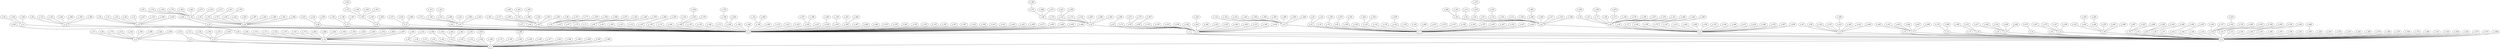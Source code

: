 graph grafoDorogovtsevMendes_500_BFS  {
n_0;
n_1;
n_2;
n_3;
n_5;
n_7;
n_8;
n_9;
n_10;
n_11;
n_12;
n_17;
n_18;
n_20;
n_27;
n_33;
n_36;
n_42;
n_58;
n_74;
n_79;
n_85;
n_90;
n_97;
n_102;
n_104;
n_105;
n_116;
n_134;
n_141;
n_151;
n_165;
n_184;
n_185;
n_186;
n_187;
n_196;
n_203;
n_205;
n_220;
n_247;
n_252;
n_253;
n_263;
n_266;
n_279;
n_308;
n_347;
n_369;
n_372;
n_400;
n_412;
n_419;
n_438;
n_452;
n_457;
n_473;
n_498;
n_4;
n_6;
n_14;
n_16;
n_29;
n_38;
n_53;
n_91;
n_94;
n_113;
n_118;
n_131;
n_164;
n_168;
n_173;
n_195;
n_201;
n_229;
n_245;
n_277;
n_291;
n_340;
n_399;
n_429;
n_435;
n_469;
n_13;
n_15;
n_19;
n_23;
n_24;
n_28;
n_31;
n_32;
n_37;
n_40;
n_43;
n_47;
n_48;
n_49;
n_52;
n_65;
n_67;
n_70;
n_71;
n_80;
n_84;
n_100;
n_103;
n_112;
n_130;
n_136;
n_137;
n_146;
n_148;
n_155;
n_158;
n_166;
n_171;
n_180;
n_182;
n_188;
n_199;
n_200;
n_215;
n_221;
n_225;
n_226;
n_227;
n_238;
n_239;
n_258;
n_267;
n_268;
n_269;
n_276;
n_278;
n_281;
n_303;
n_319;
n_333;
n_355;
n_367;
n_387;
n_391;
n_392;
n_414;
n_415;
n_420;
n_421;
n_458;
n_477;
n_481;
n_485;
n_495;
n_496;
n_35;
n_63;
n_73;
n_95;
n_96;
n_125;
n_156;
n_219;
n_236;
n_242;
n_243;
n_246;
n_251;
n_255;
n_294;
n_309;
n_315;
n_349;
n_418;
n_21;
n_25;
n_34;
n_51;
n_60;
n_108;
n_109;
n_120;
n_132;
n_135;
n_142;
n_150;
n_154;
n_209;
n_233;
n_270;
n_337;
n_338;
n_354;
n_379;
n_407;
n_427;
n_433;
n_437;
n_442;
n_22;
n_26;
n_46;
n_75;
n_106;
n_159;
n_170;
n_197;
n_213;
n_264;
n_289;
n_339;
n_351;
n_356;
n_404;
n_417;
n_424;
n_448;
n_476;
n_487;
n_492;
n_81;
n_88;
n_139;
n_167;
n_223;
n_283;
n_422;
n_464;
n_249;
n_411;
n_423;
n_444;
n_447;
n_490;
n_152;
n_306;
n_189;
n_313;
n_217;
n_240;
n_334;
n_459;
n_462;
n_474;
n_207;
n_275;
n_327;
n_329;
n_235;
n_261;
n_282;
n_378;
n_401;
n_480;
n_297;
n_325;
n_486;
n_259;
n_454;
n_260;
n_491;
n_287;
n_149;
n_157;
n_162;
n_178;
n_409;
n_250;
n_328;
n_450;
n_194;
n_430;
n_488;
n_57;
n_98;
n_175;
n_212;
n_224;
n_256;
n_296;
n_426;
n_493;
n_214;
n_121;
n_126;
n_305;
n_331;
n_436;
n_66;
n_69;
n_101;
n_111;
n_124;
n_153;
n_161;
n_174;
n_204;
n_288;
n_292;
n_302;
n_350;
n_425;
n_440;
n_472;
n_484;
n_497;
n_160;
n_314;
n_169;
n_145;
n_352;
n_382;
n_301;
n_403;
n_489;
n_83;
n_434;
n_465;
n_92;
n_133;
n_163;
n_364;
n_368;
n_383;
n_384;
n_39;
n_41;
n_45;
n_64;
n_72;
n_107;
n_119;
n_206;
n_455;
n_342;
n_44;
n_54;
n_59;
n_76;
n_99;
n_222;
n_262;
n_307;
n_326;
n_348;
n_361;
n_446;
n_210;
n_216;
n_439;
n_129;
n_138;
n_397;
n_193;
n_345;
n_428;
n_375;
n_410;
n_468;
n_127;
n_144;
n_231;
n_286;
n_321;
n_388;
n_441;
n_381;
n_117;
n_190;
n_191;
n_280;
n_322;
n_443;
n_483;
n_86;
n_147;
n_177;
n_359;
n_394;
n_408;
n_257;
n_192;
n_346;
n_478;
n_406;
n_254;
n_316;
n_343;
n_376;
n_198;
n_295;
n_332;
n_494;
n_357;
n_398;
n_405;
n_336;
n_453;
n_466;
n_68;
n_78;
n_123;
n_172;
n_232;
n_265;
n_298;
n_304;
n_290;
n_371;
n_377;
n_467;
n_324;
n_122;
n_143;
n_310;
n_344;
n_358;
n_360;
n_363;
n_380;
n_395;
n_449;
n_62;
n_82;
n_330;
n_475;
n_181;
n_293;
n_318;
n_479;
n_30;
n_50;
n_56;
n_87;
n_110;
n_183;
n_211;
n_244;
n_248;
n_300;
n_317;
n_335;
n_366;
n_55;
n_61;
n_77;
n_89;
n_115;
n_140;
n_176;
n_228;
n_237;
n_274;
n_341;
n_460;
n_202;
n_285;
n_499;
n_445;
n_365;
n_416;
n_385;
n_93;
n_114;
n_128;
n_179;
n_362;
n_463;
n_471;
n_234;
n_271;
n_431;
n_370;
n_272;
n_320;
n_402;
n_451;
n_312;
n_323;
n_284;
n_461;
n_456;
n_393;
n_374;
n_373;
n_386;
n_413;
n_241;
n_390;
n_299;
n_353;
n_311;
n_218;
n_230;
n_482;
n_208;
n_396;
n_470;
n_432;
n_389;
n_273;
n_0 -- n_1;
n_2 -- n_0;
n_3 -- n_0;
n_5 -- n_0;
n_7 -- n_0;
n_8 -- n_0;
n_9 -- n_0;
n_10 -- n_0;
n_11 -- n_0;
n_12 -- n_0;
n_17 -- n_0;
n_18 -- n_0;
n_20 -- n_0;
n_27 -- n_0;
n_33 -- n_0;
n_36 -- n_0;
n_42 -- n_0;
n_58 -- n_0;
n_74 -- n_0;
n_79 -- n_0;
n_85 -- n_0;
n_90 -- n_0;
n_97 -- n_0;
n_102 -- n_0;
n_104 -- n_0;
n_105 -- n_0;
n_116 -- n_0;
n_134 -- n_0;
n_141 -- n_0;
n_151 -- n_0;
n_165 -- n_0;
n_184 -- n_0;
n_185 -- n_0;
n_186 -- n_0;
n_187 -- n_0;
n_196 -- n_0;
n_203 -- n_0;
n_205 -- n_0;
n_220 -- n_0;
n_247 -- n_0;
n_252 -- n_0;
n_253 -- n_0;
n_263 -- n_0;
n_266 -- n_0;
n_279 -- n_0;
n_308 -- n_0;
n_347 -- n_0;
n_369 -- n_0;
n_372 -- n_0;
n_400 -- n_0;
n_412 -- n_0;
n_419 -- n_0;
n_438 -- n_0;
n_452 -- n_0;
n_457 -- n_0;
n_473 -- n_0;
n_498 -- n_0;
n_4 -- n_1;
n_6 -- n_1;
n_14 -- n_1;
n_16 -- n_1;
n_29 -- n_1;
n_38 -- n_1;
n_53 -- n_1;
n_91 -- n_1;
n_94 -- n_1;
n_113 -- n_1;
n_118 -- n_1;
n_131 -- n_1;
n_164 -- n_1;
n_168 -- n_1;
n_173 -- n_1;
n_195 -- n_1;
n_201 -- n_1;
n_229 -- n_1;
n_245 -- n_1;
n_277 -- n_1;
n_291 -- n_1;
n_340 -- n_1;
n_399 -- n_1;
n_429 -- n_1;
n_435 -- n_1;
n_469 -- n_1;
n_13 -- n_2;
n_15 -- n_2;
n_19 -- n_2;
n_23 -- n_2;
n_24 -- n_2;
n_28 -- n_2;
n_31 -- n_2;
n_32 -- n_2;
n_37 -- n_2;
n_40 -- n_2;
n_43 -- n_2;
n_47 -- n_2;
n_48 -- n_2;
n_49 -- n_2;
n_52 -- n_2;
n_65 -- n_2;
n_67 -- n_2;
n_70 -- n_2;
n_71 -- n_2;
n_80 -- n_2;
n_84 -- n_2;
n_100 -- n_2;
n_103 -- n_2;
n_112 -- n_2;
n_130 -- n_2;
n_136 -- n_2;
n_137 -- n_2;
n_146 -- n_2;
n_148 -- n_2;
n_155 -- n_2;
n_158 -- n_2;
n_166 -- n_2;
n_171 -- n_2;
n_180 -- n_2;
n_182 -- n_2;
n_188 -- n_2;
n_199 -- n_2;
n_200 -- n_2;
n_215 -- n_2;
n_221 -- n_2;
n_225 -- n_2;
n_226 -- n_2;
n_227 -- n_2;
n_238 -- n_2;
n_239 -- n_2;
n_258 -- n_2;
n_267 -- n_2;
n_268 -- n_2;
n_269 -- n_2;
n_276 -- n_2;
n_278 -- n_2;
n_281 -- n_2;
n_303 -- n_2;
n_319 -- n_2;
n_333 -- n_2;
n_355 -- n_2;
n_367 -- n_2;
n_387 -- n_2;
n_391 -- n_2;
n_392 -- n_2;
n_414 -- n_2;
n_415 -- n_2;
n_420 -- n_2;
n_421 -- n_2;
n_458 -- n_2;
n_477 -- n_2;
n_481 -- n_2;
n_485 -- n_2;
n_495 -- n_2;
n_496 -- n_2;
n_35 -- n_5;
n_63 -- n_5;
n_73 -- n_5;
n_95 -- n_5;
n_96 -- n_5;
n_125 -- n_5;
n_156 -- n_5;
n_219 -- n_5;
n_236 -- n_5;
n_242 -- n_5;
n_243 -- n_5;
n_246 -- n_5;
n_251 -- n_5;
n_255 -- n_5;
n_294 -- n_5;
n_309 -- n_5;
n_315 -- n_5;
n_349 -- n_5;
n_418 -- n_5;
n_21 -- n_7;
n_25 -- n_7;
n_34 -- n_7;
n_51 -- n_7;
n_60 -- n_7;
n_108 -- n_7;
n_109 -- n_7;
n_120 -- n_7;
n_132 -- n_7;
n_135 -- n_7;
n_142 -- n_7;
n_150 -- n_7;
n_154 -- n_7;
n_209 -- n_7;
n_233 -- n_7;
n_270 -- n_7;
n_337 -- n_7;
n_338 -- n_7;
n_354 -- n_7;
n_379 -- n_7;
n_407 -- n_7;
n_427 -- n_7;
n_433 -- n_7;
n_437 -- n_7;
n_442 -- n_7;
n_22 -- n_8;
n_26 -- n_8;
n_46 -- n_8;
n_75 -- n_8;
n_106 -- n_8;
n_159 -- n_8;
n_170 -- n_8;
n_197 -- n_8;
n_213 -- n_8;
n_264 -- n_8;
n_289 -- n_8;
n_339 -- n_8;
n_351 -- n_8;
n_356 -- n_8;
n_404 -- n_8;
n_417 -- n_8;
n_424 -- n_8;
n_448 -- n_8;
n_476 -- n_8;
n_487 -- n_8;
n_492 -- n_8;
n_81 -- n_9;
n_88 -- n_9;
n_139 -- n_9;
n_167 -- n_9;
n_223 -- n_9;
n_283 -- n_9;
n_422 -- n_9;
n_464 -- n_9;
n_249 -- n_11;
n_411 -- n_11;
n_423 -- n_11;
n_444 -- n_11;
n_447 -- n_11;
n_490 -- n_11;
n_152 -- n_12;
n_306 -- n_12;
n_189 -- n_18;
n_313 -- n_18;
n_217 -- n_27;
n_240 -- n_27;
n_334 -- n_27;
n_459 -- n_27;
n_462 -- n_27;
n_474 -- n_33;
n_207 -- n_42;
n_275 -- n_42;
n_327 -- n_42;
n_329 -- n_42;
n_235 -- n_58;
n_261 -- n_58;
n_282 -- n_58;
n_378 -- n_58;
n_401 -- n_58;
n_480 -- n_58;
n_297 -- n_74;
n_325 -- n_74;
n_486 -- n_74;
n_259 -- n_85;
n_454 -- n_85;
n_260 -- n_90;
n_491 -- n_102;
n_287 -- n_104;
n_149 -- n_134;
n_157 -- n_134;
n_162 -- n_134;
n_178 -- n_134;
n_409 -- n_134;
n_250 -- n_141;
n_328 -- n_141;
n_450 -- n_141;
n_194 -- n_184;
n_430 -- n_184;
n_488 -- n_205;
n_57 -- n_4;
n_98 -- n_4;
n_175 -- n_4;
n_212 -- n_4;
n_224 -- n_4;
n_256 -- n_4;
n_296 -- n_4;
n_426 -- n_4;
n_493 -- n_4;
n_214 -- n_6;
n_121 -- n_14;
n_126 -- n_14;
n_305 -- n_14;
n_331 -- n_14;
n_436 -- n_14;
n_66 -- n_16;
n_69 -- n_16;
n_101 -- n_16;
n_111 -- n_16;
n_124 -- n_16;
n_153 -- n_16;
n_161 -- n_16;
n_174 -- n_16;
n_204 -- n_16;
n_288 -- n_16;
n_292 -- n_16;
n_302 -- n_16;
n_350 -- n_16;
n_425 -- n_16;
n_440 -- n_16;
n_472 -- n_16;
n_484 -- n_16;
n_497 -- n_16;
n_160 -- n_29;
n_314 -- n_29;
n_169 -- n_94;
n_145 -- n_113;
n_352 -- n_113;
n_382 -- n_113;
n_301 -- n_118;
n_403 -- n_164;
n_489 -- n_201;
n_83 -- n_13;
n_434 -- n_13;
n_465 -- n_13;
n_92 -- n_15;
n_133 -- n_15;
n_163 -- n_15;
n_364 -- n_15;
n_368 -- n_15;
n_383 -- n_15;
n_384 -- n_15;
n_39 -- n_19;
n_41 -- n_19;
n_45 -- n_19;
n_64 -- n_19;
n_72 -- n_19;
n_107 -- n_19;
n_119 -- n_19;
n_206 -- n_19;
n_455 -- n_19;
n_342 -- n_23;
n_44 -- n_24;
n_54 -- n_24;
n_59 -- n_24;
n_76 -- n_24;
n_99 -- n_24;
n_222 -- n_24;
n_262 -- n_24;
n_307 -- n_24;
n_326 -- n_24;
n_348 -- n_24;
n_361 -- n_24;
n_446 -- n_24;
n_210 -- n_28;
n_216 -- n_28;
n_439 -- n_28;
n_129 -- n_31;
n_138 -- n_31;
n_397 -- n_31;
n_193 -- n_32;
n_345 -- n_32;
n_428 -- n_32;
n_375 -- n_37;
n_410 -- n_37;
n_468 -- n_37;
n_127 -- n_43;
n_144 -- n_43;
n_231 -- n_43;
n_286 -- n_43;
n_321 -- n_43;
n_388 -- n_43;
n_441 -- n_43;
n_381 -- n_48;
n_117 -- n_49;
n_190 -- n_49;
n_191 -- n_49;
n_280 -- n_49;
n_322 -- n_49;
n_443 -- n_49;
n_483 -- n_49;
n_86 -- n_52;
n_147 -- n_52;
n_177 -- n_52;
n_359 -- n_52;
n_394 -- n_52;
n_408 -- n_65;
n_257 -- n_67;
n_192 -- n_80;
n_346 -- n_80;
n_478 -- n_80;
n_406 -- n_130;
n_254 -- n_136;
n_316 -- n_148;
n_343 -- n_148;
n_376 -- n_148;
n_198 -- n_180;
n_295 -- n_180;
n_332 -- n_199;
n_494 -- n_199;
n_357 -- n_226;
n_398 -- n_226;
n_405 -- n_238;
n_336 -- n_239;
n_453 -- n_258;
n_466 -- n_258;
n_68 -- n_35;
n_78 -- n_35;
n_123 -- n_35;
n_172 -- n_35;
n_232 -- n_35;
n_265 -- n_35;
n_298 -- n_35;
n_304 -- n_35;
n_290 -- n_63;
n_371 -- n_95;
n_377 -- n_95;
n_467 -- n_96;
n_324 -- n_243;
n_122 -- n_21;
n_143 -- n_21;
n_310 -- n_21;
n_344 -- n_21;
n_358 -- n_21;
n_360 -- n_21;
n_363 -- n_21;
n_380 -- n_21;
n_395 -- n_21;
n_449 -- n_21;
n_62 -- n_25;
n_82 -- n_25;
n_330 -- n_51;
n_475 -- n_60;
n_181 -- n_108;
n_293 -- n_120;
n_318 -- n_120;
n_479 -- n_142;
n_30 -- n_22;
n_50 -- n_22;
n_56 -- n_22;
n_87 -- n_22;
n_110 -- n_22;
n_183 -- n_22;
n_211 -- n_22;
n_244 -- n_22;
n_248 -- n_22;
n_300 -- n_22;
n_317 -- n_22;
n_335 -- n_22;
n_366 -- n_22;
n_55 -- n_26;
n_61 -- n_26;
n_77 -- n_26;
n_89 -- n_26;
n_115 -- n_26;
n_140 -- n_26;
n_176 -- n_26;
n_228 -- n_26;
n_237 -- n_26;
n_274 -- n_26;
n_341 -- n_26;
n_460 -- n_26;
n_202 -- n_75;
n_285 -- n_170;
n_499 -- n_223;
n_445 -- n_261;
n_365 -- n_282;
n_416 -- n_162;
n_385 -- n_66;
n_93 -- n_44;
n_114 -- n_44;
n_128 -- n_44;
n_179 -- n_44;
n_362 -- n_44;
n_463 -- n_44;
n_471 -- n_44;
n_234 -- n_54;
n_271 -- n_59;
n_431 -- n_76;
n_370 -- n_99;
n_272 -- n_193;
n_320 -- n_193;
n_402 -- n_193;
n_451 -- n_193;
n_312 -- n_144;
n_323 -- n_231;
n_284 -- n_191;
n_461 -- n_191;
n_456 -- n_280;
n_393 -- n_343;
n_374 -- n_198;
n_373 -- n_68;
n_386 -- n_68;
n_413 -- n_68;
n_241 -- n_123;
n_390 -- n_123;
n_299 -- n_30;
n_353 -- n_30;
n_311 -- n_50;
n_218 -- n_56;
n_230 -- n_110;
n_482 -- n_248;
n_208 -- n_55;
n_396 -- n_77;
n_470 -- n_115;
n_432 -- n_272;
n_389 -- n_373;
n_273 -- n_218;
}